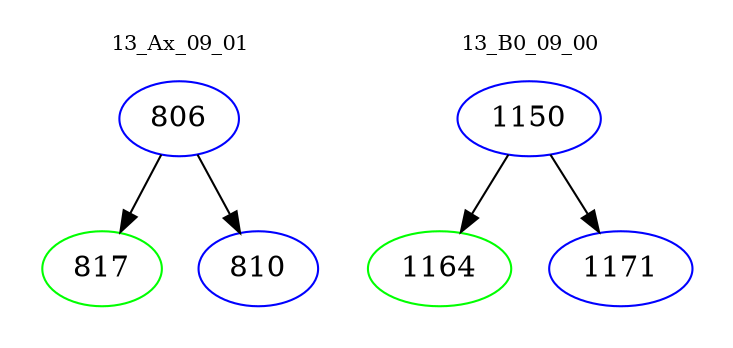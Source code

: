 digraph{
subgraph cluster_0 {
color = white
label = "13_Ax_09_01";
fontsize=10;
T0_806 [label="806", color="blue"]
T0_806 -> T0_817 [color="black"]
T0_817 [label="817", color="green"]
T0_806 -> T0_810 [color="black"]
T0_810 [label="810", color="blue"]
}
subgraph cluster_1 {
color = white
label = "13_B0_09_00";
fontsize=10;
T1_1150 [label="1150", color="blue"]
T1_1150 -> T1_1164 [color="black"]
T1_1164 [label="1164", color="green"]
T1_1150 -> T1_1171 [color="black"]
T1_1171 [label="1171", color="blue"]
}
}
